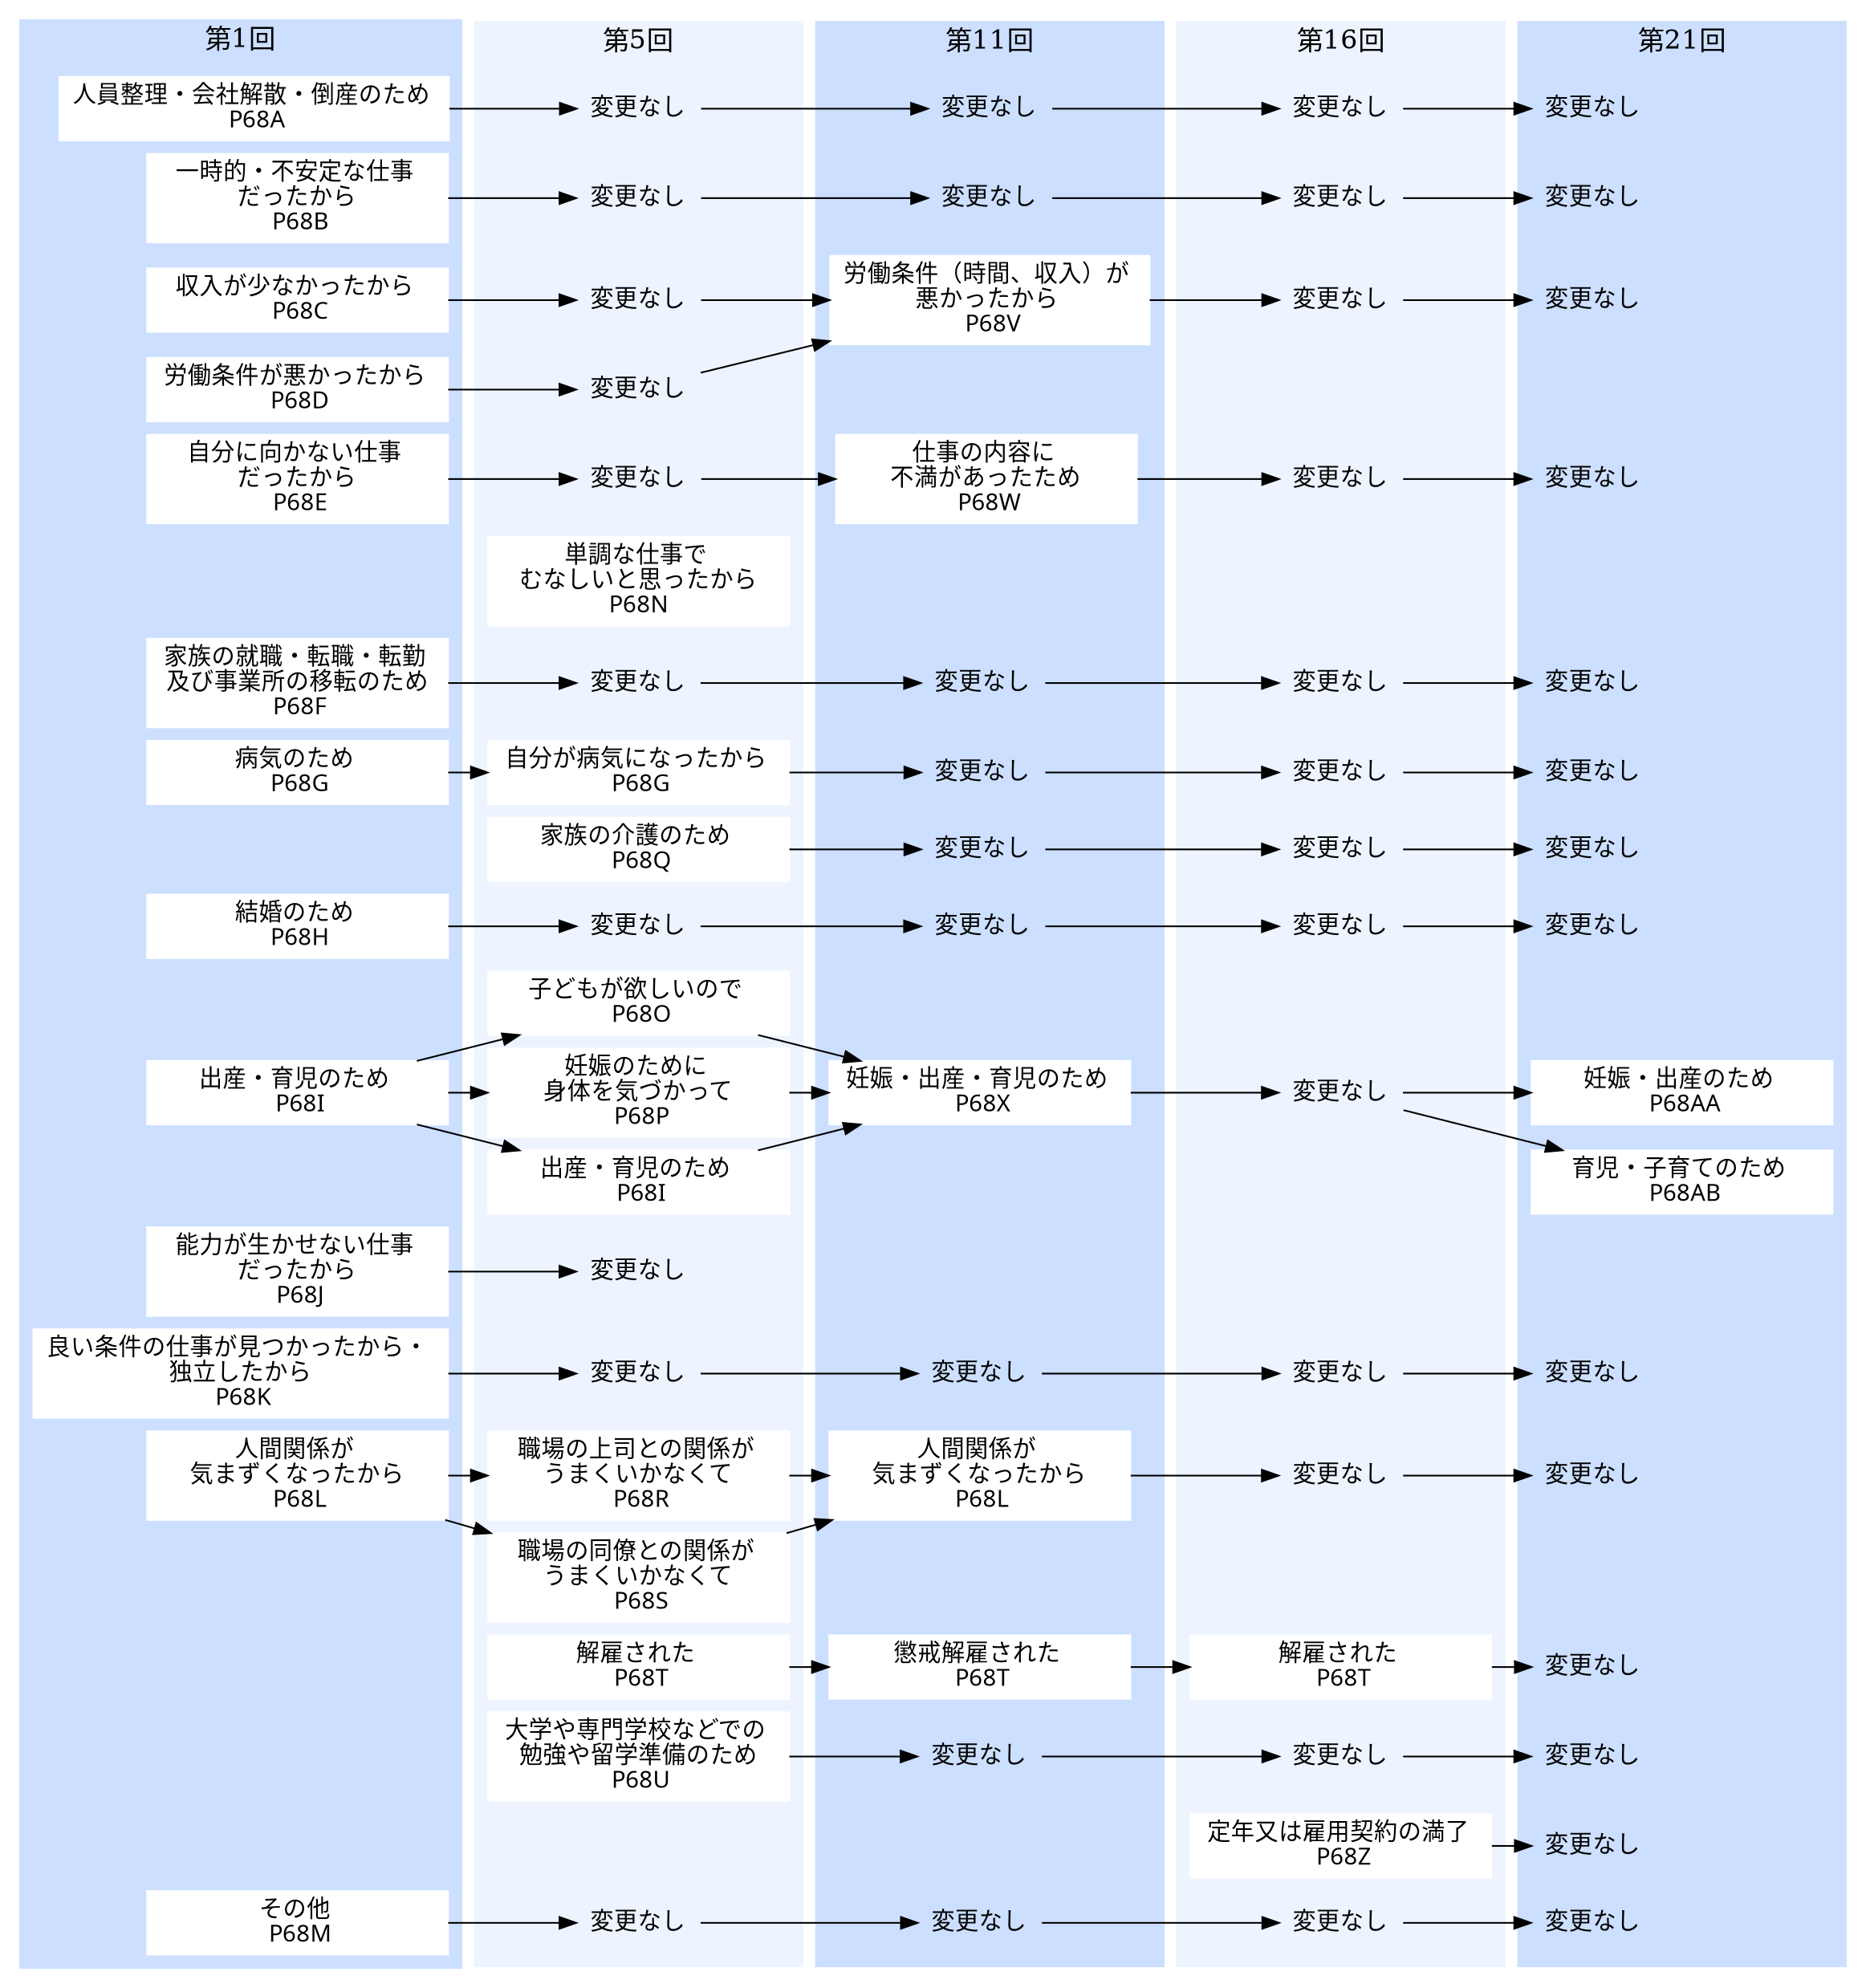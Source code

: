 digraph risyoku_zen {
  charset="UTF-8"
  compound=true;
  newrank=true; // これが必要！（サンプル４を参照）
  node[shape=box, style=filled; color=white, fontname="meiryo UI" fontsize=14, width=2.5];
  splines=false
  nodesep=.0;
  ranksep=.1;
  rankdir=TB


  subgraph cluster_0 {
  label="第1回";
  style=filled;
  color="#ccdfff";
  fontsize=16;

   a1 [label="人員整理・会社解散・倒産のため \n P68A", href="../../variable/P68A.html" target="_blank"]
   a2 [label="一時的・不安定な仕事 \n だったから \n P68B", href="../../variable/P68A.html" target="_blank"]
   a3 [label="収入が少なかったから \n P68C", href="../../variable/P68C.html" target="_blank"]
   a4 [label="労働条件が悪かったから \n P68D", href="../../variable/P68D.html" target="_blank"]
   a5 [label="自分に向かない仕事 \n だったから \n P68E", href="../../variable/P68E.html" target="_blank"]
   a6 [style=invis]
   a7 [label="家族の就職・転職・転勤 \n 及び事業所の移転のため \n P68F", href="../../variable/P68F.html" target="_blank"]
   a8 [label="病気のため \n P68G", href="../../variable/P68G.html" target="_blank"]
   a9 [style=invis]
   a10 [label="結婚のため \n P68H", href="../../variable/P68H.html" target="_blank"]
   a11 [style=invis]
   a12 [label="出産・育児のため \n P68I", href="../../variable/P68I.html" target="_blank"]
   a13 [style=invis]
   a14 [label="能力が生かせない仕事 \n だったから \n P68J", href="../../variable/P68J.html" target="_blank"]
   a15 [label="良い条件の仕事が見つかったから・ \n 独立したから \n P68K", href="../../variable/P68K.html" target="_blank"]
   a16 [label="人間関係が \n 気まずくなったから \n P68L", href="../../variable/P68L.html" target="_blank"]
   a17 [style=invis]
   a18 [style=invis]
   a19 [style=invis]
   a20 [style=invis]
   a21 [label="その他 \n P68M", href="../../variable/P68M.html" target="_blank"]

    a1->a2->a3->a4->a5->a6->a7->a8->a9->a10->a11->a12->a13->a14->a15->a16->a17->a18->a19->a20->a21 [style=invis];
  }

  subgraph cluster_1 {
  label="第5回";
  style=filled;
  color="#edf4ff";
  fontsize=16 ;
  b1 [label="変更なし", color=none, width=1.0]
  b2 [label="変更なし", color=none, width=1.0]
  b3 [label="変更なし", color=none, width=1.0]
  b4 [label="変更なし", color=none, width=1.0]
  b5 [label="変更なし", color=none, width=1.0]
  b6 [label="単調な仕事で \n むなしいと思ったから \n P68N ", href="../../variable/P68N.html" target="_blank"]
  b7 [label="変更なし", color=none, width=1.0]
  b8 [label="自分が病気になったから \n P68G", href="../../variable/P68G.html" target="_blank"]
  b9 [label="家族の介護のため \n P68Q", href="../../variable/P68Q.html" target="_blank"]
  b10 [label="変更なし", color=none, width=1.0]
  b11 [label="子どもが欲しいので \n P68O", href="../../variable/P68O.html" target="_blank"]
  b12 [label="妊娠のために \n 身体を気づかって \n P68P", href="../../variable/P68P.html" target="_blank"]
  b13 [label="出産・育児のため \n P68I", href="../../variable/P68I.html" target="_blank"]
  b14 [label="変更なし", color=none, width=1.0]
  b15 [label="変更なし", color=none, width=1.0]
  b16 [label="職場の上司との関係が \n うまくいかなくて \n P68R", href="../../variable/P68R.html" target="_blank"]
  b17 [label="職場の同僚との関係が \n うまくいかなくて \n P68S", href="../../variable/P68S.html" target="_blank"]
  b18 [label="解雇された \n P68T", href="../../variable/P68T.html" target="_blank"]
  b19 [label="大学や専門学校などでの \n 勉強や留学準備のため \n P68U", href="../../variable/P68U.html" target="_blank"]
  b20 [style=invis]
  b21 [label="変更なし", color=none, width=1.0]

    b1->b2->b3->b4->b5->b6->b7->b8->b9->b10->b11->b12->b13->b14->b15->b16->b17->b18->b19->b20->b21 [style=invis];
  }

  subgraph cluster_2 {
  label="第11回";
  style=filled;
  color="#ccdfff";
  fontsize = 16

  c1 [label="変更なし", color=none, width=1.0]
  c2 [label="変更なし", color=none, width=1.0]
  c3 [label="労働条件（時間、収入）が \n悪かったから \n P68V", href="../../variable/P68V.html" target="_blank"]
  c4 [style=invis]
  c5 [label="仕事の内容に \n 不満があったため \n P68W", href="../../variable/P68W.html" target="_blank"]
  c6 [style=invis]
  c7 [label="変更なし", color=none, width=1.0]
  c8 [label="変更なし", color=none, width=1.0]
  c9 [label="変更なし", color=none, width=1.0]
  c10 [label="変更なし", color=none, width=1.0]
  c11 [style=invis]
  c12 [label="妊娠・出産・育児のため \n P68X", href="../../variable/P68X.html" target="_blank"]
  c13 [style=invis]
  c14 [style=invis]
  c15 [label="変更なし", color=none, width=1.0]
  c16 [label="人間関係が \n 気まずくなったから \n P68L", href="../../variable/P68L.html" target="_blank"]
  c17 [style=invis]
  c18 [label="懲戒解雇された \n P68T", href="../../variable/P68T.html" target="_blank"]
  c19 [label="変更なし", color=none, width=1.0]
  c20 [style=invis]
  c21 [label="変更なし", color=none, width=1.0]


    c1->c2->c3->c4->c5->c6->c7->c8->c9->c10->c11->c12->c13->c14->c15->c16->c17->c18->c19->c20->c21 [style=invis];
  }

  subgraph cluster_3 {
  label="第16回";
  style=filled;
  color="#edf4ff";
  fontsize = 16 ;

  d1 [label="変更なし", color=none, width=1.0]
  d2 [label="変更なし", color=none, width=1.0]
  d3 [label="変更なし", color=none, width=1.0]
  d4 [style=invis]
  d5 [label="変更なし", color=none, width=1.0]
  d6 [style=invis]
  d7 [label="変更なし", color=none, width=1.0]
  d8 [label="変更なし", color=none, width=1.0]
  d9 [label="変更なし", color=none, width=1.0]
  d10 [label="変更なし", color=none, width=1.0]
  d11 [style=invis]
  d12 [label="変更なし", color=none, width=1.0]
  d13 [style=invis]
  d14 [style=invis]
  d15 [label="変更なし", color=none, width=1.0]
  d16 [label="変更なし", color=none, width=1.0]
  d17 [style=invis]
  d18 [label="解雇された \n P68T", href="../../variable/P68T.html" target="_blank"]
  d19 [label="変更なし", color=none, width=1.0]
  d20 [label="定年又は雇用契約の満了 \n P68Z", href="../../variable/P68Z.html" target="_blank"]
  d21 [label="変更なし", color=none, width=1.0]

    d1->d2->d3->d4->d5->d6->d7->d8->d9->d10->d11->d12->d13->d14->d15->d16->d17->d18->d19->d20->d21 [style=invis];
  }
  subgraph cluster_4 {
  label="第21回";
  style=filled;
  color="#ccdfff";
  fontsize = 16

  e1 [label="変更なし", color=none, width=1.0]
  e2 [label="変更なし", color=none, width=1.0]
  e3 [label="変更なし", color=none, width=1.0]
  e4 [style=invis]
  e5 [label="変更なし", color=none, width=1.0]
  e6 [style=invis, width=1.0]
  e7 [label="変更なし", color=none, width=1.0]
  e8 [label="変更なし", color=none, width=1.0]
  e9 [label="変更なし", color=none, width=1.0]
  e10 [label="変更なし", color=none, width=1.0]
  e11 [style=invis, width=1.0]
  e12 [label="妊娠・出産のため \n P68AA", href="../../variable/P68AA.html" target="_blank"]
  e13 [label="育児・子育てのため \n P68AB", href="../../variable/P68AB.html" target="_blank"]
  e14 [style=invis, width=1.0]
  e15 [label="変更なし", color=none, width=1.0]
  e16 [label="変更なし", color=none, width=1.0]
  e17 [style=invis, width=1.0]
  e18 [label="変更なし", color=none, width=1.0]
  e19 [label="変更なし", color=none, width=1.0]
  e20 [label="変更なし", color=none, width=1.0]
  e21 [label="変更なし", color=none, width=1.0]

    e1->e2->e3->e4->e5->e6->e7->e8->e9->e10->e11->e12->e13->e14->e15->e16->e17->e18->e19->e20->e21 [style=invis];
  }

  a1->b1 ;
  b1->c1->d1->e1 ;
  {rank=same; a1 b1 c1 d1 e1} ;
  a2->b2->c2->d2->e2 ;
  {rank=same; a2 b2 c2 d2 e2} ;
  a3->b3->c3->d3->e3;
  {rank=same; a3 b3 c3 d3 e3} ;
  a4->b4->c3 ;
  {rank=same; a4 b4} ;
  a5->b5->c5->d5->e5 ;
  {rank=same; a5 b5 c5 d5 e5} ;
  {rank=same; a6 b6 c6 d6 e6} ;
  a7->b7->c7->d7->e7;
  {rank=same; a7 b7 c7 d7 e7} ;
  a8->b8->c8->d8->e8 ;
  {rank=same; a8 b8 c8 d8 e8} ;
  b9->c9->d9->e9 ;
  {rank=same; a9 b9 c9 d9 e9} ;
  a10->b10->c10->d10->e10 ;
  {rank=same; a10 b10 c10 d10 e10} ;
  a12->b11->c12->d12->e12 ;
  {rank=same; a11 b11 c11 d11 e11} ;
  a12->b12->c12 ;
  {rank=same; a12 b12 c12 d12 e12} ;
  a12->b13->c12 ;
  d12->e13 ;
  {rank=same; a13 b13 c13 d13 e13} ;
  a14->b14 ;
  {rank=same; a14 b14 c14} ;
  a15->b15->c15->d15->e15 ;
  {rank=same; a15 b15 c15 d15 e15} ;
  a16->b16->c16->d16->e16 ;
  a16->b17->c16 ;
  {rank=same; a16 b16 c16 d16 e16} ;
  {rank=same; a17 b17 c17 d17 e17} ;
  b18->c18->d18->e18 ;
  {rank=same; a18 b18 c18 d18 e18} ;
  b19->c19->d19->e19 ;
  {rank=same; a19 b19 c19 d19 e19} ;
  d20->e20 ;
  {rank=same; a20 b20 c20 d20 e20} ;
  a21->b21->c21->d21->e21 ;
  {rank=same; a21 b21 c21 d21 e21} ;

}
